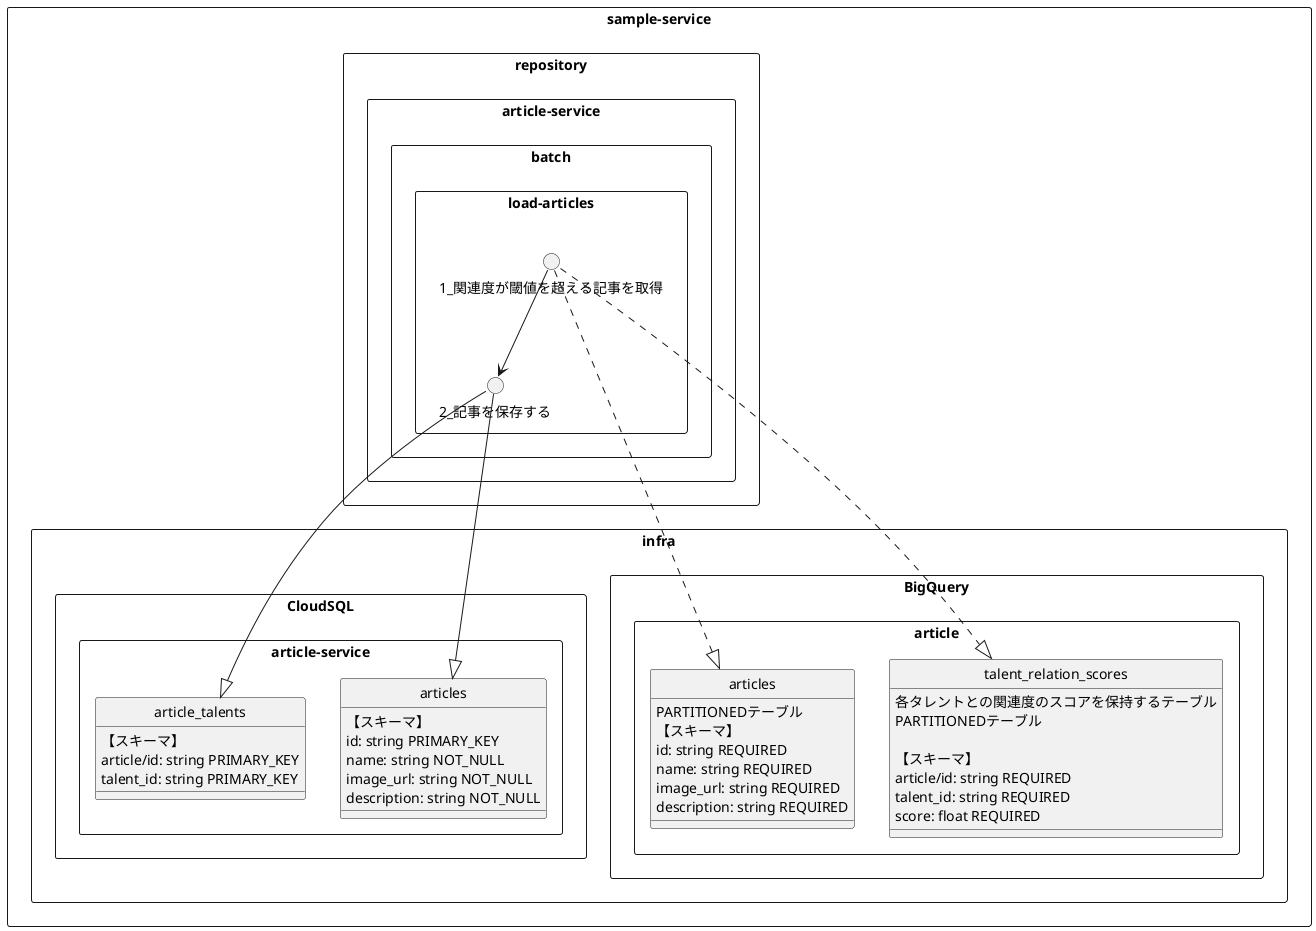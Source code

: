 @startuml
hide circle
rectangle "sample-service" as sample-service {
    rectangle "infra" as sample-service/infra {
        rectangle "BigQuery" as sample-service/infra/BigQuery {
            rectangle "article" as sample-service/infra/BigQuery/article {
                class "articles" as sample-service/infra/BigQuery/article/articles {
                    PARTITIONEDテーブル\n【スキーマ】\nid: string REQUIRED\nname: string REQUIRED\nimage_url: string REQUIRED\ndescription: string REQUIRED 
                }
                class "talent_relation_scores" as sample-service/infra/BigQuery/article/talent_relation_scores {
                    各タレントとの関連度のスコアを保持するテーブル\nPARTITIONEDテーブル\n\n【スキーマ】\narticle/id: string REQUIRED\ntalent_id: string REQUIRED\nscore: float REQUIRED
                }
            }
        }
        rectangle "CloudSQL" as sample-service/infra/CloudSQL {
            rectangle "article-service" as sample-service/infra/CloudSQL/article-service {
                class "articles" as sample-service/infra/CloudSQL/article-service/articles {
                    【スキーマ】\nid: string PRIMARY_KEY\nname: string NOT_NULL\nimage_url: string NOT_NULL\ndescription: string NOT_NULL 
                }
                class "article_talents" as sample-service/infra/CloudSQL/article-service/article_talents {
                    【スキーマ】\narticle/id: string PRIMARY_KEY\ntalent_id: string PRIMARY_KEY
                }
            }
        }
    }
    rectangle "repository" as sample-service/repository {
        rectangle "article-service" as sample-service/repository/article-service {
            rectangle "batch" as sample-service/repository/article-service/batch {
                rectangle "load-articles" as sample-service/repository/article-service/batch/load-articles {
                    circle "1_関連度が閾値を超える記事を取得" as sample-service/repository/article-service/batch/load-articles/1_関連度が閾値を超える記事を取得
                    circle "2_記事を保存する" as sample-service/repository/article-service/batch/load-articles/2_記事を保存する
                }
            }
        }
    }
}
"sample-service/repository/article-service/batch/load-articles/1_関連度が閾値を超える記事を取得" --> "sample-service/repository/article-service/batch/load-articles/2_記事を保存する"
"sample-service/repository/article-service/batch/load-articles/1_関連度が閾値を超える記事を取得" ..|> "sample-service/infra/BigQuery/article/articles"
"sample-service/repository/article-service/batch/load-articles/1_関連度が閾値を超える記事を取得" ..|> "sample-service/infra/BigQuery/article/talent_relation_scores"
"sample-service/repository/article-service/batch/load-articles/2_記事を保存する" --|> "sample-service/infra/CloudSQL/article-service/articles"
"sample-service/repository/article-service/batch/load-articles/2_記事を保存する" --|> "sample-service/infra/CloudSQL/article-service/article_talents"
@enduml
